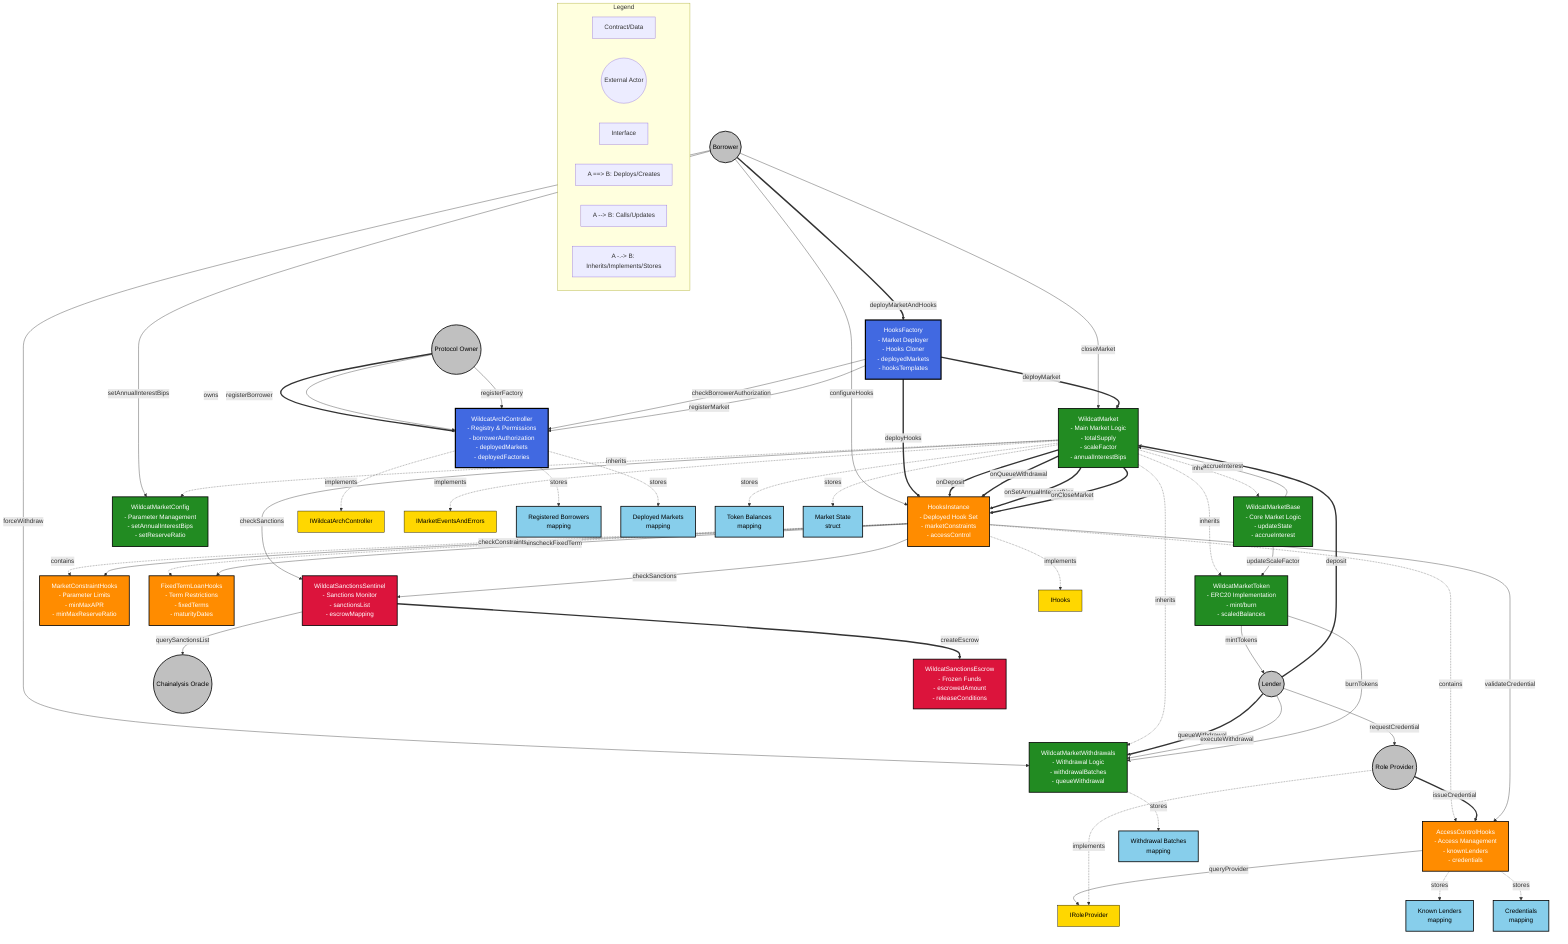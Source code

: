 graph TB
    %% Styling
    classDef coreContract fill:#4169E1,stroke:#000,stroke-width:3px,color:#fff
    classDef marketContract fill:#228B22,stroke:#000,stroke-width:2px,color:#fff
    classDef hooksContract fill:#FF8C00,stroke:#000,stroke-width:2px,color:#fff
    classDef sanctionsContract fill:#DC143C,stroke:#000,stroke-width:2px,color:#fff
    classDef interface fill:#FFD700,stroke:#000,stroke-width:1px,color:#000
    classDef externalActor fill:#C0C0C0,stroke:#000,stroke-width:2px,color:#000
    classDef dataStore fill:#87CEEB,stroke:#000,stroke-width:2px,color:#000
    
    %% External Actors
    ProtocolOwner((Protocol Owner)):::externalActor
    Borrower((Borrower)):::externalActor
    Lender((Lender)):::externalActor
    RoleProvider((Role Provider)):::externalActor
    ChainalysisOracle((Chainalysis Oracle)):::externalActor
    
    %% Core Contracts
    WildcatArchController[WildcatArchController<br/>- Registry & Permissions<br/>- borrowerAuthorization<br/>- deployedMarkets<br/>- deployedFactories]:::coreContract
    HooksFactory[HooksFactory<br/>- Market Deployer<br/>- Hooks Cloner<br/>- deployedMarkets<br/>- hooksTemplates]:::coreContract
    
    %% Market Contracts
    WildcatMarket[WildcatMarket<br/>- Main Market Logic<br/>- totalSupply<br/>- scaleFactor<br/>- annualInterestBips]:::marketContract
    WildcatMarketBase[WildcatMarketBase<br/>- Core Market Logic<br/>- updateState<br/>- accrueInterest]:::marketContract
    WildcatMarketConfig[WildcatMarketConfig<br/>- Parameter Management<br/>- setAnnualInterestBips<br/>- setReserveRatio]:::marketContract
    WildcatMarketToken[WildcatMarketToken<br/>- ERC20 Implementation<br/>- mint/burn<br/>- scaledBalances]:::marketContract
    WildcatMarketWithdrawals[WildcatMarketWithdrawals<br/>- Withdrawal Logic<br/>- withdrawalBatches<br/>- queueWithdrawal]:::marketContract
    
    %% Hooks Contracts
    HooksInstance[HooksInstance<br/>- Deployed Hook Set<br/>- marketConstraints<br/>- accessControl]:::hooksContract
    AccessControlHooks[AccessControlHooks<br/>- Access Management<br/>- knownLenders<br/>- credentials]:::hooksContract
    MarketConstraintHooks[MarketConstraintHooks<br/>- Parameter Limits<br/>- minMaxAPR<br/>- minMaxReserveRatio]:::hooksContract
    FixedTermLoanHooks[FixedTermLoanHooks<br/>- Term Restrictions<br/>- fixedTerms<br/>- maturityDates]:::hooksContract
    
    %% Sanctions System
    WildcatSanctionsSentinel[WildcatSanctionsSentinel<br/>- Sanctions Monitor<br/>- sanctionsList<br/>- escrowMapping]:::sanctionsContract
    WildcatSanctionsEscrow[WildcatSanctionsEscrow<br/>- Frozen Funds<br/>- escrowedAmount<br/>- releaseConditions]:::sanctionsContract
    
    %% Interfaces
    IHooks[IHooks]:::interface
    IWildcatArchController[IWildcatArchController]:::interface
    IRoleProvider[IRoleProvider]:::interface
    IMarketEventsAndErrors[IMarketEventsAndErrors]:::interface
    
    %% Ownership and Permission Flows
    ProtocolOwner ==>|owns| WildcatArchController
    ProtocolOwner -->|registerBorrower| WildcatArchController
    ProtocolOwner -->|registerFactory| WildcatArchController
    
    %% Borrower Actions
    Borrower ==>|deployMarketAndHooks| HooksFactory
    Borrower -->|configureHooks| HooksInstance
    Borrower -->|setAnnualInterestBips| WildcatMarketConfig
    Borrower -->|closeMarket| WildcatMarket
    Borrower -->|forceWithdraw| WildcatMarketWithdrawals
    
    %% Factory Operations
    HooksFactory -->|checkBorrowerAuthorization| WildcatArchController
    HooksFactory ==>|deployHooks| HooksInstance
    HooksFactory ==>|deployMarket| WildcatMarket
    HooksFactory -->|registerMarket| WildcatArchController
    
    %% Market Inheritance
    WildcatMarket -.->|inherits| WildcatMarketBase
    WildcatMarket -.->|inherits| WildcatMarketConfig
    WildcatMarket -.->|inherits| WildcatMarketToken
    WildcatMarket -.->|inherits| WildcatMarketWithdrawals
    WildcatMarket -.->|implements| IMarketEventsAndErrors
    
    %% Hooks Implementation
    HooksInstance -.->|implements| IHooks
    HooksInstance -.->|contains| AccessControlHooks
    HooksInstance -.->|contains| MarketConstraintHooks
    HooksInstance -.->|contains| FixedTermLoanHooks
    
    %% Lender Flows
    Lender -->|requestCredential| RoleProvider
    RoleProvider ==>|issueCredential| AccessControlHooks
    Lender ==>|deposit| WildcatMarket
    Lender ==>|queueWithdrawal| WildcatMarketWithdrawals
    Lender -->|executeWithdrawal| WildcatMarketWithdrawals
    
    %% Market-Hooks Interaction
    WildcatMarket ==>|onDeposit| HooksInstance
    WildcatMarket ==>|onQueueWithdrawal| HooksInstance
    WildcatMarket ==>|onSetAnnualInterestBips| HooksInstance
    WildcatMarket ==>|onCloseMarket| HooksInstance
    
    %% Hooks Validation
    HooksInstance -->|validateCredential| AccessControlHooks
    HooksInstance -->|checkConstraints| MarketConstraintHooks
    HooksInstance -->|checkFixedTerm| FixedTermLoanHooks
    AccessControlHooks -->|queryProvider| IRoleProvider
    
    %% Sanctions Flow
    WildcatMarket -->|checkSanctions| WildcatSanctionsSentinel
    HooksInstance -->|checkSanctions| WildcatSanctionsSentinel
    WildcatSanctionsSentinel -->|querySanctionsList| ChainalysisOracle
    WildcatSanctionsSentinel ==>|createEscrow| WildcatSanctionsEscrow
    
    %% State Updates
    WildcatMarketBase -->|updateScaleFactor| WildcatMarketToken
    WildcatMarketBase -->|accrueInterest| WildcatMarket
    WildcatMarketToken -->|mintTokens| Lender
    WildcatMarketToken -->|burnTokens| WildcatMarketWithdrawals
    
    %% Data Storage References
    WildcatArchController -.->|stores| RegisteredBorrowers[Registered Borrowers<br/>mapping]:::dataStore
    WildcatArchController -.->|stores| DeployedMarkets[Deployed Markets<br/>mapping]:::dataStore
    WildcatMarket -.->|stores| TokenBalances[Token Balances<br/>mapping]:::dataStore
    WildcatMarket -.->|stores| MarketState[Market State<br/>struct]:::dataStore
    AccessControlHooks -.->|stores| KnownLenders[Known Lenders<br/>mapping]:::dataStore
    AccessControlHooks -.->|stores| Credentials[Credentials<br/>mapping]:::dataStore
    WildcatMarketWithdrawals -.->|stores| WithdrawalBatches[Withdrawal Batches<br/>mapping]:::dataStore
    
    %% Interface Implementations
    WildcatArchController -.->|implements| IWildcatArchController
    RoleProvider -.->|implements| IRoleProvider
    
    %% Legend
    subgraph Legend
        A1[Contract/Data]
        A2((External Actor))
        A3[Interface]
        B1[A ==> B: Deploys/Creates]
        B2[A --> B: Calls/Updates]
        B3[A -.-> B: Inherits/Implements/Stores]
    end